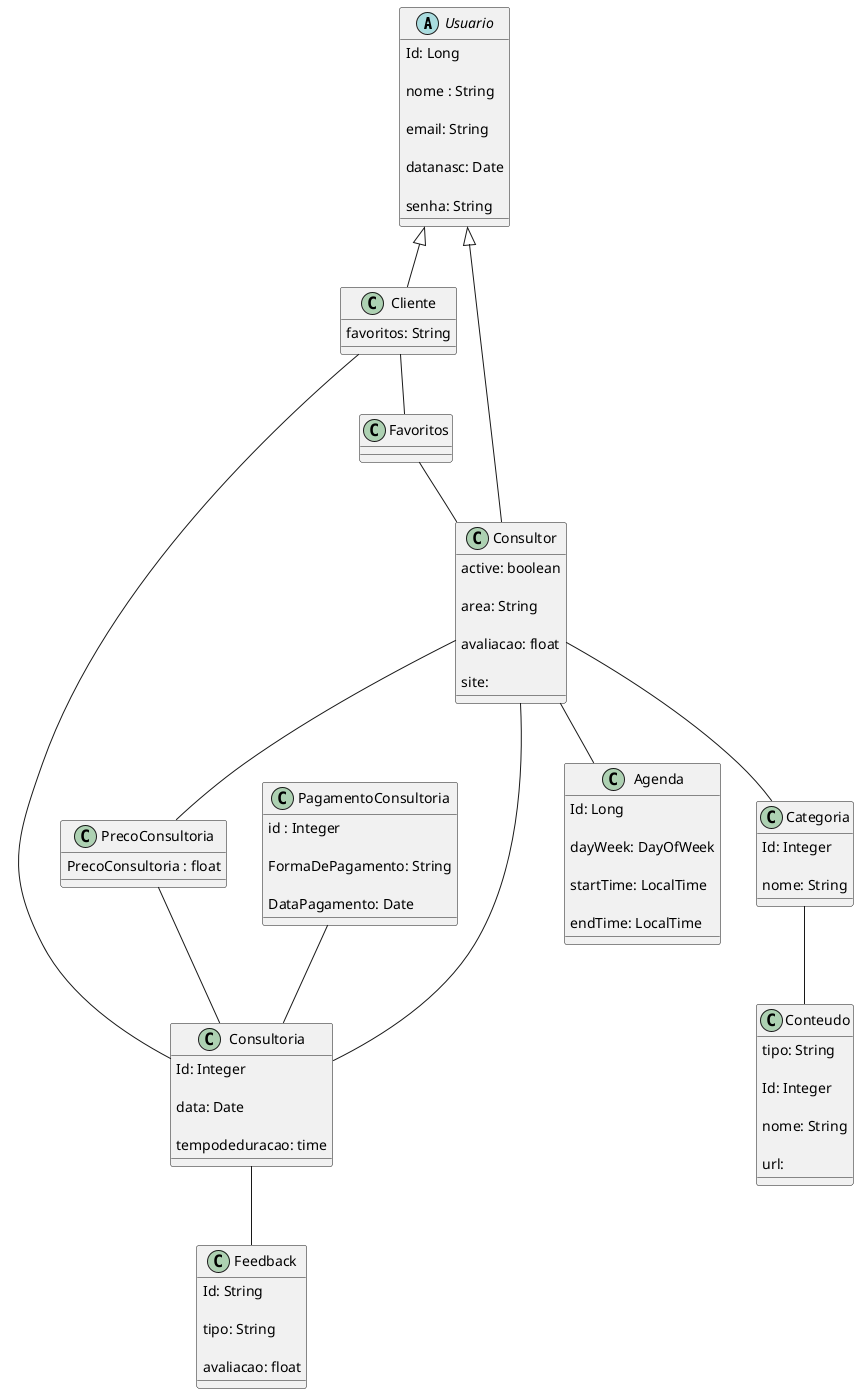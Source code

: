 @startuml "Modelo Conceitual"

abstract class Usuario {

    Id: Long

    nome : String

    email: String

    datanasc: Date

    senha: String

 

}  

 

class Consultor {

    active: boolean

    area: String

    avaliacao: float 

    site:  

}

 

class Cliente {

    favoritos: String

}



 class Favoritos {


}

 


class Consultoria{

    Id: Integer

    data: Date

    tempodeduracao: time

}

 

 class PagamentoConsultoria {
  
   id : Integer

   FormaDePagamento: String

   DataPagamento: Date
}

class PrecoConsultoria{

   PrecoConsultoria : float

}
 

class Agenda {

    Id: Long

    dayWeek: DayOfWeek

    startTime: LocalTime

    endTime: LocalTime

   

}

 

Class Categoria{

    Id: Integer

    nome: String

}

 

Class Conteudo{

  tipo: String

  Id: Integer

  nome: String 

  url: 

}

Class Feedback{

    Id: String

    tipo: String

    avaliacao: float

}

 

 
Cliente -- Favoritos

Favoritos -- Consultor

Consultor -- Categoria

Categoria -- Conteudo

Consultor --|> Usuario

Usuario <|-- Cliente

Consultoria --Feedback

Cliente -- Consultoria

Consultoria -- Consultor

Consultor -- Agenda

PagamentoConsultoria -- Consultoria

PrecoConsultoria -- Consultoria

Consultor -- PrecoConsultoria


@enduml

 